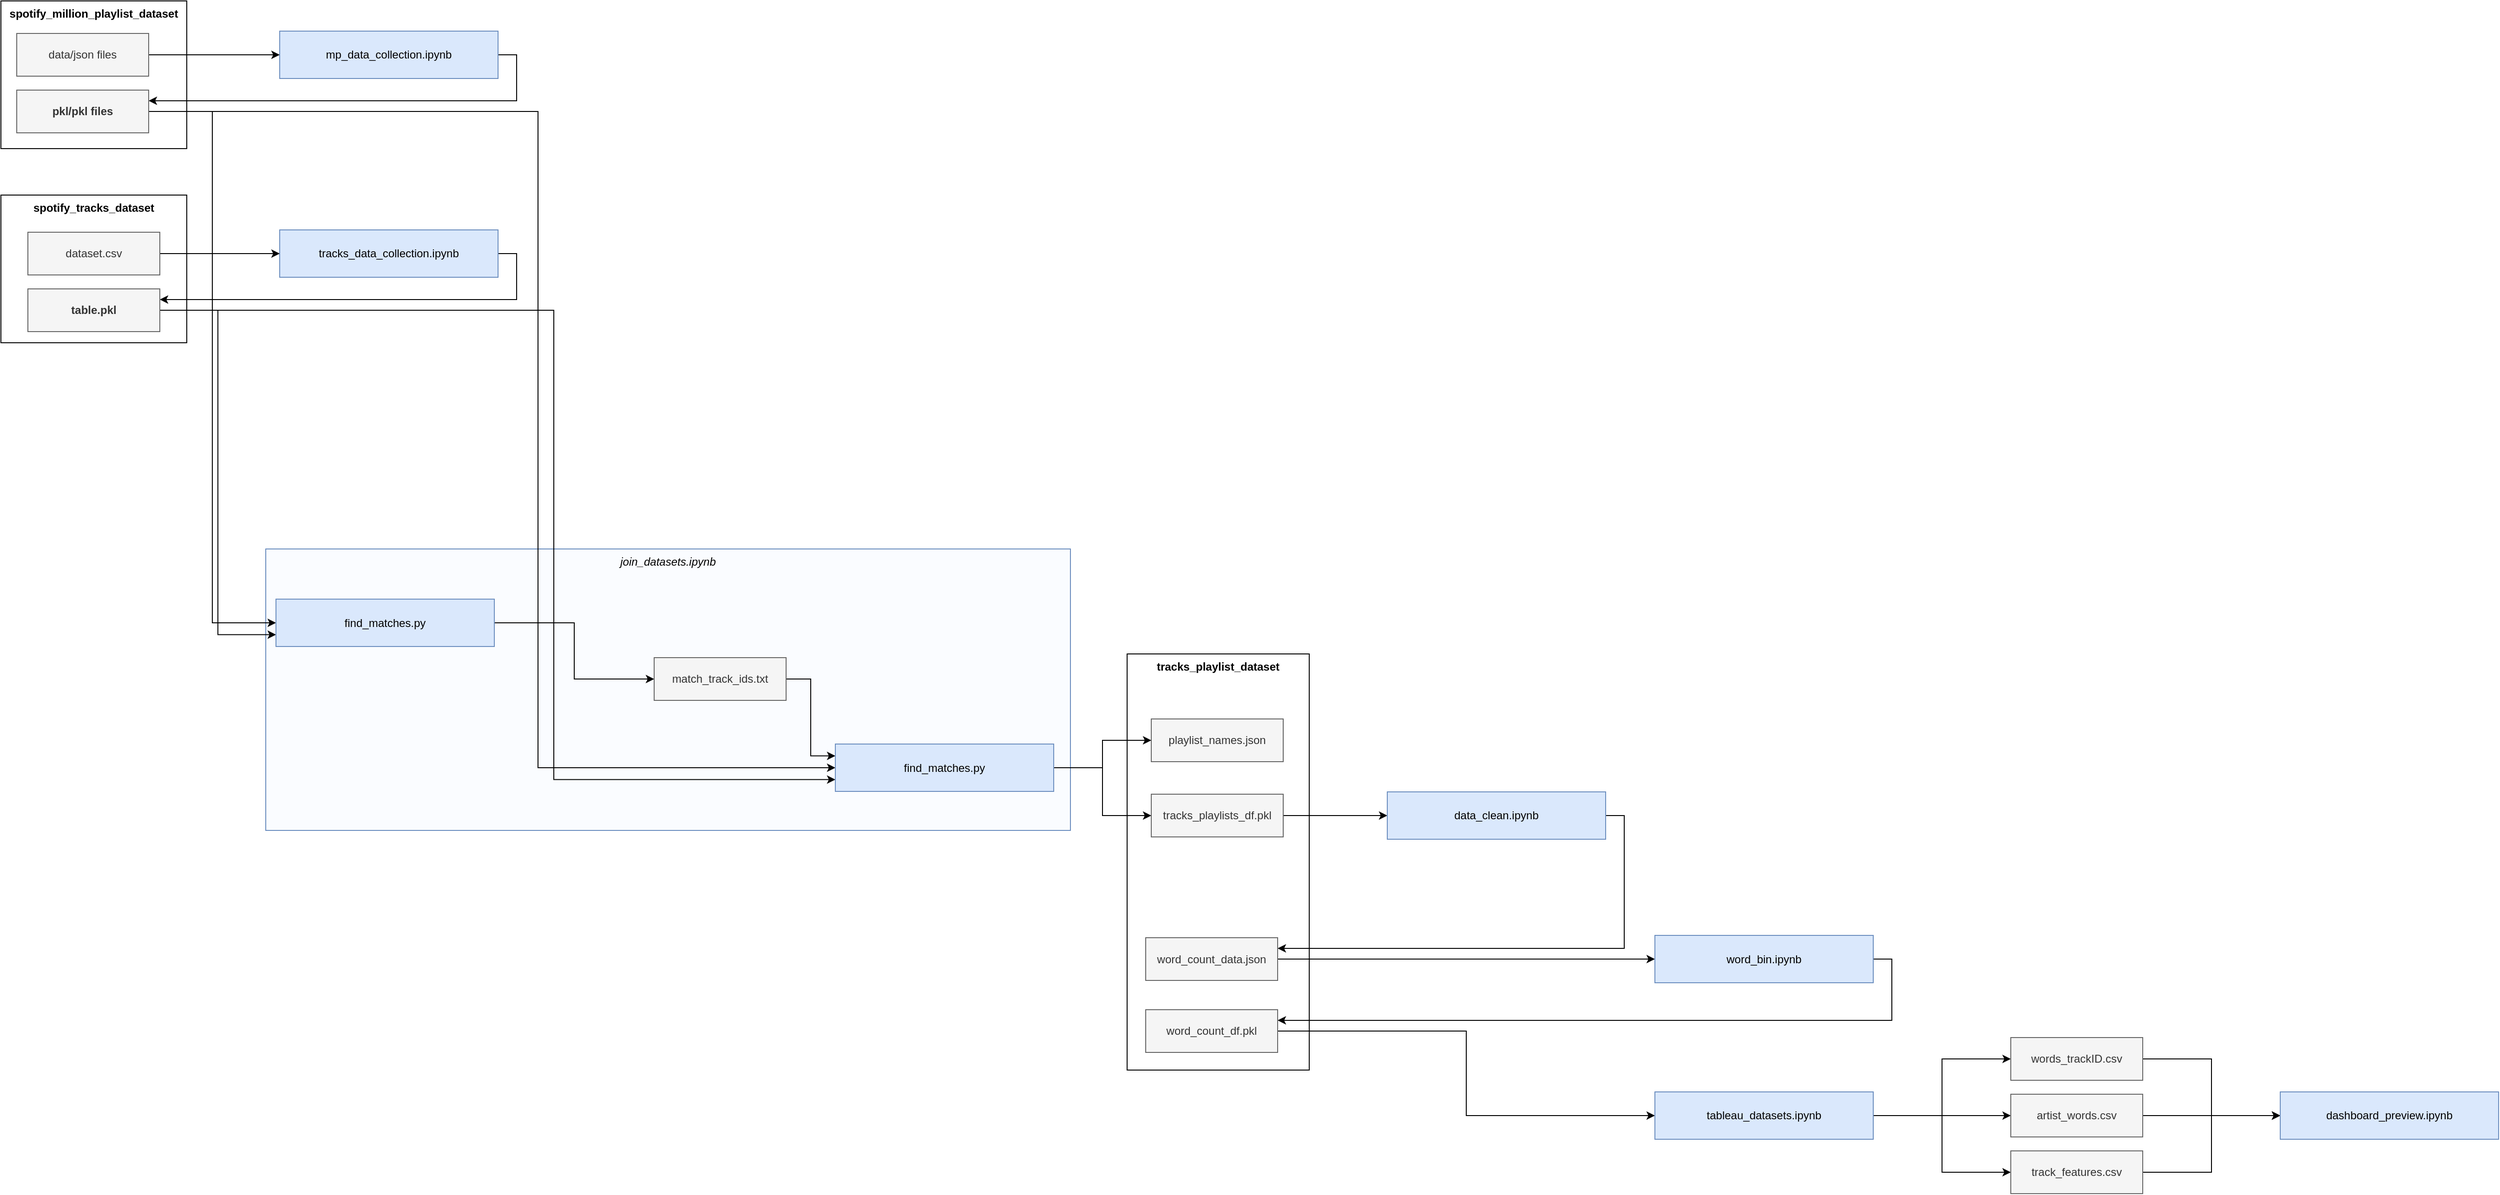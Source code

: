 <mxfile version="20.7.4" type="device"><diagram id="ZJZ-aSzslWNFyl1J3qC2" name="Page-1"><mxGraphModel dx="3457" dy="1995" grid="0" gridSize="10" guides="1" tooltips="1" connect="1" arrows="1" fold="1" page="0" pageScale="1" pageWidth="1600" pageHeight="900" math="0" shadow="0"><root><mxCell id="0"/><mxCell id="1" parent="0"/><mxCell id="0EI_SrYX-ra8SI5-1Asz-14" value="join_datasets.ipynb" style="rounded=0;whiteSpace=wrap;html=1;fillColor=#FAFCFF;strokeColor=#6c8ebf;fontStyle=2;verticalAlign=top;" vertex="1" parent="1"><mxGeometry x="620" y="789" width="866" height="303" as="geometry"/></mxCell><mxCell id="0EI_SrYX-ra8SI5-1Asz-17" value="tracks_playlist_dataset" style="rounded=0;whiteSpace=wrap;html=1;verticalAlign=top;fontStyle=1" vertex="1" parent="1"><mxGeometry x="1547" y="902" width="196" height="448" as="geometry"/></mxCell><mxCell id="0EI_SrYX-ra8SI5-1Asz-9" value="spotify_tracks_dataset" style="rounded=0;whiteSpace=wrap;html=1;verticalAlign=top;fontStyle=1" vertex="1" parent="1"><mxGeometry x="335" y="408" width="200" height="159" as="geometry"/></mxCell><mxCell id="0EI_SrYX-ra8SI5-1Asz-2" value="spotify_million_playlist_dataset" style="rounded=0;whiteSpace=wrap;html=1;verticalAlign=top;fontStyle=1" vertex="1" parent="1"><mxGeometry x="335" y="199" width="200" height="159" as="geometry"/></mxCell><mxCell id="0EI_SrYX-ra8SI5-1Asz-7" style="edgeStyle=orthogonalEdgeStyle;rounded=0;orthogonalLoop=1;jettySize=auto;html=1;exitX=1;exitY=0.5;exitDx=0;exitDy=0;entryX=1;entryY=0.25;entryDx=0;entryDy=0;" edge="1" parent="1" source="0EI_SrYX-ra8SI5-1Asz-1" target="0EI_SrYX-ra8SI5-1Asz-5"><mxGeometry relative="1" as="geometry"/></mxCell><mxCell id="0EI_SrYX-ra8SI5-1Asz-1" value="mp_data_collection.ipynb" style="rounded=0;whiteSpace=wrap;html=1;fillColor=#dae8fc;strokeColor=#6c8ebf;" vertex="1" parent="1"><mxGeometry x="635" y="231.5" width="235" height="51" as="geometry"/></mxCell><mxCell id="0EI_SrYX-ra8SI5-1Asz-6" style="edgeStyle=orthogonalEdgeStyle;rounded=0;orthogonalLoop=1;jettySize=auto;html=1;entryX=0;entryY=0.5;entryDx=0;entryDy=0;" edge="1" parent="1" source="0EI_SrYX-ra8SI5-1Asz-4" target="0EI_SrYX-ra8SI5-1Asz-1"><mxGeometry relative="1" as="geometry"/></mxCell><mxCell id="0EI_SrYX-ra8SI5-1Asz-4" value="data/json files" style="rounded=0;whiteSpace=wrap;html=1;fillColor=#f5f5f5;strokeColor=#666666;fontColor=#333333;" vertex="1" parent="1"><mxGeometry x="352" y="234" width="142" height="46" as="geometry"/></mxCell><mxCell id="0EI_SrYX-ra8SI5-1Asz-23" style="edgeStyle=orthogonalEdgeStyle;rounded=0;orthogonalLoop=1;jettySize=auto;html=1;entryX=0;entryY=0.5;entryDx=0;entryDy=0;" edge="1" parent="1" source="0EI_SrYX-ra8SI5-1Asz-5" target="0EI_SrYX-ra8SI5-1Asz-22"><mxGeometry relative="1" as="geometry"/></mxCell><mxCell id="0EI_SrYX-ra8SI5-1Asz-28" style="edgeStyle=orthogonalEdgeStyle;rounded=0;orthogonalLoop=1;jettySize=auto;html=1;entryX=0;entryY=0.5;entryDx=0;entryDy=0;" edge="1" parent="1" source="0EI_SrYX-ra8SI5-1Asz-5" target="0EI_SrYX-ra8SI5-1Asz-27"><mxGeometry relative="1" as="geometry"><Array as="points"><mxPoint x="913" y="318"/><mxPoint x="913" y="1024"/></Array></mxGeometry></mxCell><mxCell id="0EI_SrYX-ra8SI5-1Asz-5" value="pkl/pkl files" style="rounded=0;whiteSpace=wrap;html=1;fillColor=#f5f5f5;strokeColor=#666666;fontColor=#333333;fontStyle=1" vertex="1" parent="1"><mxGeometry x="352" y="295" width="142" height="46" as="geometry"/></mxCell><mxCell id="0EI_SrYX-ra8SI5-1Asz-13" style="edgeStyle=orthogonalEdgeStyle;rounded=0;orthogonalLoop=1;jettySize=auto;html=1;entryX=1;entryY=0.25;entryDx=0;entryDy=0;exitX=1;exitY=0.5;exitDx=0;exitDy=0;" edge="1" parent="1" source="0EI_SrYX-ra8SI5-1Asz-8" target="0EI_SrYX-ra8SI5-1Asz-12"><mxGeometry relative="1" as="geometry"/></mxCell><mxCell id="0EI_SrYX-ra8SI5-1Asz-8" value="tracks_data_collection.ipynb" style="rounded=0;whiteSpace=wrap;html=1;fillColor=#dae8fc;strokeColor=#6c8ebf;" vertex="1" parent="1"><mxGeometry x="635" y="445.5" width="235" height="51" as="geometry"/></mxCell><mxCell id="0EI_SrYX-ra8SI5-1Asz-11" style="edgeStyle=orthogonalEdgeStyle;rounded=0;orthogonalLoop=1;jettySize=auto;html=1;entryX=0;entryY=0.5;entryDx=0;entryDy=0;" edge="1" parent="1" source="0EI_SrYX-ra8SI5-1Asz-10" target="0EI_SrYX-ra8SI5-1Asz-8"><mxGeometry relative="1" as="geometry"/></mxCell><mxCell id="0EI_SrYX-ra8SI5-1Asz-10" value="dataset.csv" style="rounded=0;whiteSpace=wrap;html=1;fillColor=#f5f5f5;strokeColor=#666666;fontColor=#333333;" vertex="1" parent="1"><mxGeometry x="364" y="448" width="142" height="46" as="geometry"/></mxCell><mxCell id="0EI_SrYX-ra8SI5-1Asz-24" style="edgeStyle=orthogonalEdgeStyle;rounded=0;orthogonalLoop=1;jettySize=auto;html=1;entryX=0;entryY=0.75;entryDx=0;entryDy=0;" edge="1" parent="1" source="0EI_SrYX-ra8SI5-1Asz-12" target="0EI_SrYX-ra8SI5-1Asz-22"><mxGeometry relative="1" as="geometry"/></mxCell><mxCell id="0EI_SrYX-ra8SI5-1Asz-29" style="edgeStyle=orthogonalEdgeStyle;rounded=0;orthogonalLoop=1;jettySize=auto;html=1;entryX=0;entryY=0.75;entryDx=0;entryDy=0;" edge="1" parent="1" source="0EI_SrYX-ra8SI5-1Asz-12" target="0EI_SrYX-ra8SI5-1Asz-27"><mxGeometry relative="1" as="geometry"><Array as="points"><mxPoint x="930" y="532"/><mxPoint x="930" y="1037"/></Array></mxGeometry></mxCell><mxCell id="0EI_SrYX-ra8SI5-1Asz-12" value="table.pkl" style="rounded=0;whiteSpace=wrap;html=1;fillColor=#f5f5f5;strokeColor=#666666;fontColor=#333333;fontStyle=1" vertex="1" parent="1"><mxGeometry x="364" y="509" width="142" height="46" as="geometry"/></mxCell><mxCell id="0EI_SrYX-ra8SI5-1Asz-18" value="playlist_names.json" style="rounded=0;whiteSpace=wrap;html=1;fillColor=#f5f5f5;strokeColor=#666666;fontColor=#333333;" vertex="1" parent="1"><mxGeometry x="1573" y="972" width="142" height="46" as="geometry"/></mxCell><mxCell id="0EI_SrYX-ra8SI5-1Asz-34" style="edgeStyle=orthogonalEdgeStyle;rounded=0;orthogonalLoop=1;jettySize=auto;html=1;entryX=0;entryY=0.5;entryDx=0;entryDy=0;" edge="1" parent="1" source="0EI_SrYX-ra8SI5-1Asz-19" target="0EI_SrYX-ra8SI5-1Asz-33"><mxGeometry relative="1" as="geometry"/></mxCell><mxCell id="0EI_SrYX-ra8SI5-1Asz-19" value="tracks_playlists_df.pkl" style="rounded=0;whiteSpace=wrap;html=1;fillColor=#f5f5f5;strokeColor=#666666;fontColor=#333333;" vertex="1" parent="1"><mxGeometry x="1573" y="1053" width="142" height="46" as="geometry"/></mxCell><mxCell id="0EI_SrYX-ra8SI5-1Asz-26" style="edgeStyle=orthogonalEdgeStyle;rounded=0;orthogonalLoop=1;jettySize=auto;html=1;entryX=0;entryY=0.5;entryDx=0;entryDy=0;" edge="1" parent="1" source="0EI_SrYX-ra8SI5-1Asz-22" target="0EI_SrYX-ra8SI5-1Asz-25"><mxGeometry relative="1" as="geometry"/></mxCell><mxCell id="0EI_SrYX-ra8SI5-1Asz-22" value="find_matches.py" style="rounded=0;whiteSpace=wrap;html=1;fillColor=#dae8fc;strokeColor=#6c8ebf;" vertex="1" parent="1"><mxGeometry x="631" y="843" width="235" height="51" as="geometry"/></mxCell><mxCell id="0EI_SrYX-ra8SI5-1Asz-30" style="edgeStyle=orthogonalEdgeStyle;rounded=0;orthogonalLoop=1;jettySize=auto;html=1;entryX=0;entryY=0.25;entryDx=0;entryDy=0;" edge="1" parent="1" source="0EI_SrYX-ra8SI5-1Asz-25" target="0EI_SrYX-ra8SI5-1Asz-27"><mxGeometry relative="1" as="geometry"/></mxCell><mxCell id="0EI_SrYX-ra8SI5-1Asz-25" value="match_track_ids.txt" style="rounded=0;whiteSpace=wrap;html=1;fillColor=#f5f5f5;strokeColor=#666666;fontColor=#333333;" vertex="1" parent="1"><mxGeometry x="1038" y="906" width="142" height="46" as="geometry"/></mxCell><mxCell id="0EI_SrYX-ra8SI5-1Asz-31" style="edgeStyle=orthogonalEdgeStyle;rounded=0;orthogonalLoop=1;jettySize=auto;html=1;" edge="1" parent="1" source="0EI_SrYX-ra8SI5-1Asz-27" target="0EI_SrYX-ra8SI5-1Asz-18"><mxGeometry relative="1" as="geometry"/></mxCell><mxCell id="0EI_SrYX-ra8SI5-1Asz-32" style="edgeStyle=orthogonalEdgeStyle;rounded=0;orthogonalLoop=1;jettySize=auto;html=1;entryX=0;entryY=0.5;entryDx=0;entryDy=0;" edge="1" parent="1" source="0EI_SrYX-ra8SI5-1Asz-27" target="0EI_SrYX-ra8SI5-1Asz-19"><mxGeometry relative="1" as="geometry"/></mxCell><mxCell id="0EI_SrYX-ra8SI5-1Asz-27" value="find_matches.py" style="rounded=0;whiteSpace=wrap;html=1;fillColor=#dae8fc;strokeColor=#6c8ebf;" vertex="1" parent="1"><mxGeometry x="1233" y="999" width="235" height="51" as="geometry"/></mxCell><mxCell id="0EI_SrYX-ra8SI5-1Asz-36" style="edgeStyle=orthogonalEdgeStyle;rounded=0;orthogonalLoop=1;jettySize=auto;html=1;entryX=1;entryY=0.25;entryDx=0;entryDy=0;exitX=1;exitY=0.5;exitDx=0;exitDy=0;" edge="1" parent="1" source="0EI_SrYX-ra8SI5-1Asz-33" target="0EI_SrYX-ra8SI5-1Asz-35"><mxGeometry relative="1" as="geometry"/></mxCell><mxCell id="0EI_SrYX-ra8SI5-1Asz-33" value="data_clean.ipynb" style="rounded=0;whiteSpace=wrap;html=1;fillColor=#dae8fc;strokeColor=#6c8ebf;" vertex="1" parent="1"><mxGeometry x="1827" y="1050.5" width="235" height="51" as="geometry"/></mxCell><mxCell id="0EI_SrYX-ra8SI5-1Asz-38" style="edgeStyle=orthogonalEdgeStyle;rounded=0;orthogonalLoop=1;jettySize=auto;html=1;entryX=0;entryY=0.5;entryDx=0;entryDy=0;" edge="1" parent="1" source="0EI_SrYX-ra8SI5-1Asz-35" target="0EI_SrYX-ra8SI5-1Asz-37"><mxGeometry relative="1" as="geometry"/></mxCell><mxCell id="0EI_SrYX-ra8SI5-1Asz-35" value="word_count_data.json" style="rounded=0;whiteSpace=wrap;html=1;fillColor=#f5f5f5;strokeColor=#666666;fontColor=#333333;" vertex="1" parent="1"><mxGeometry x="1567" y="1207.5" width="142" height="46" as="geometry"/></mxCell><mxCell id="0EI_SrYX-ra8SI5-1Asz-40" style="edgeStyle=orthogonalEdgeStyle;rounded=0;orthogonalLoop=1;jettySize=auto;html=1;entryX=1;entryY=0.25;entryDx=0;entryDy=0;exitX=1;exitY=0.5;exitDx=0;exitDy=0;" edge="1" parent="1" source="0EI_SrYX-ra8SI5-1Asz-37" target="0EI_SrYX-ra8SI5-1Asz-39"><mxGeometry relative="1" as="geometry"/></mxCell><mxCell id="0EI_SrYX-ra8SI5-1Asz-37" value="word_bin.ipynb" style="rounded=0;whiteSpace=wrap;html=1;fillColor=#dae8fc;strokeColor=#6c8ebf;" vertex="1" parent="1"><mxGeometry x="2115" y="1205" width="235" height="51" as="geometry"/></mxCell><mxCell id="0EI_SrYX-ra8SI5-1Asz-42" style="edgeStyle=orthogonalEdgeStyle;rounded=0;orthogonalLoop=1;jettySize=auto;html=1;entryX=0;entryY=0.5;entryDx=0;entryDy=0;" edge="1" parent="1" source="0EI_SrYX-ra8SI5-1Asz-39" target="0EI_SrYX-ra8SI5-1Asz-41"><mxGeometry relative="1" as="geometry"/></mxCell><mxCell id="0EI_SrYX-ra8SI5-1Asz-39" value="word_count_df.pkl" style="rounded=0;whiteSpace=wrap;html=1;fillColor=#f5f5f5;strokeColor=#666666;fontColor=#333333;" vertex="1" parent="1"><mxGeometry x="1567" y="1285" width="142" height="46" as="geometry"/></mxCell><mxCell id="0EI_SrYX-ra8SI5-1Asz-46" style="edgeStyle=orthogonalEdgeStyle;rounded=0;orthogonalLoop=1;jettySize=auto;html=1;entryX=0;entryY=0.5;entryDx=0;entryDy=0;" edge="1" parent="1" source="0EI_SrYX-ra8SI5-1Asz-41" target="0EI_SrYX-ra8SI5-1Asz-43"><mxGeometry relative="1" as="geometry"/></mxCell><mxCell id="0EI_SrYX-ra8SI5-1Asz-47" style="edgeStyle=orthogonalEdgeStyle;rounded=0;orthogonalLoop=1;jettySize=auto;html=1;entryX=0;entryY=0.5;entryDx=0;entryDy=0;" edge="1" parent="1" source="0EI_SrYX-ra8SI5-1Asz-41" target="0EI_SrYX-ra8SI5-1Asz-45"><mxGeometry relative="1" as="geometry"/></mxCell><mxCell id="0EI_SrYX-ra8SI5-1Asz-48" style="edgeStyle=orthogonalEdgeStyle;rounded=0;orthogonalLoop=1;jettySize=auto;html=1;entryX=0;entryY=0.5;entryDx=0;entryDy=0;" edge="1" parent="1" source="0EI_SrYX-ra8SI5-1Asz-41" target="0EI_SrYX-ra8SI5-1Asz-44"><mxGeometry relative="1" as="geometry"/></mxCell><mxCell id="0EI_SrYX-ra8SI5-1Asz-41" value="tableau_datasets.ipynb" style="rounded=0;whiteSpace=wrap;html=1;fillColor=#dae8fc;strokeColor=#6c8ebf;" vertex="1" parent="1"><mxGeometry x="2115" y="1373.5" width="235" height="51" as="geometry"/></mxCell><mxCell id="0EI_SrYX-ra8SI5-1Asz-50" style="edgeStyle=orthogonalEdgeStyle;rounded=0;orthogonalLoop=1;jettySize=auto;html=1;entryX=0;entryY=0.5;entryDx=0;entryDy=0;" edge="1" parent="1" source="0EI_SrYX-ra8SI5-1Asz-43" target="0EI_SrYX-ra8SI5-1Asz-49"><mxGeometry relative="1" as="geometry"/></mxCell><mxCell id="0EI_SrYX-ra8SI5-1Asz-43" value="words_trackID.csv" style="rounded=0;whiteSpace=wrap;html=1;fillColor=#f5f5f5;strokeColor=#666666;fontColor=#333333;" vertex="1" parent="1"><mxGeometry x="2498" y="1315" width="142" height="46" as="geometry"/></mxCell><mxCell id="0EI_SrYX-ra8SI5-1Asz-52" style="edgeStyle=orthogonalEdgeStyle;rounded=0;orthogonalLoop=1;jettySize=auto;html=1;entryX=0;entryY=0.5;entryDx=0;entryDy=0;" edge="1" parent="1" source="0EI_SrYX-ra8SI5-1Asz-44" target="0EI_SrYX-ra8SI5-1Asz-49"><mxGeometry relative="1" as="geometry"/></mxCell><mxCell id="0EI_SrYX-ra8SI5-1Asz-44" value="track_features.csv" style="rounded=0;whiteSpace=wrap;html=1;fillColor=#f5f5f5;strokeColor=#666666;fontColor=#333333;" vertex="1" parent="1"><mxGeometry x="2498" y="1437" width="142" height="46" as="geometry"/></mxCell><mxCell id="0EI_SrYX-ra8SI5-1Asz-51" style="edgeStyle=orthogonalEdgeStyle;rounded=0;orthogonalLoop=1;jettySize=auto;html=1;entryX=0;entryY=0.5;entryDx=0;entryDy=0;" edge="1" parent="1" source="0EI_SrYX-ra8SI5-1Asz-45" target="0EI_SrYX-ra8SI5-1Asz-49"><mxGeometry relative="1" as="geometry"/></mxCell><mxCell id="0EI_SrYX-ra8SI5-1Asz-45" value="artist_words.csv" style="rounded=0;whiteSpace=wrap;html=1;fillColor=#f5f5f5;strokeColor=#666666;fontColor=#333333;" vertex="1" parent="1"><mxGeometry x="2498" y="1376" width="142" height="46" as="geometry"/></mxCell><mxCell id="0EI_SrYX-ra8SI5-1Asz-49" value="dashboard_preview.ipynb" style="rounded=0;whiteSpace=wrap;html=1;fillColor=#dae8fc;strokeColor=#6c8ebf;" vertex="1" parent="1"><mxGeometry x="2788" y="1373.5" width="235" height="51" as="geometry"/></mxCell></root></mxGraphModel></diagram></mxfile>